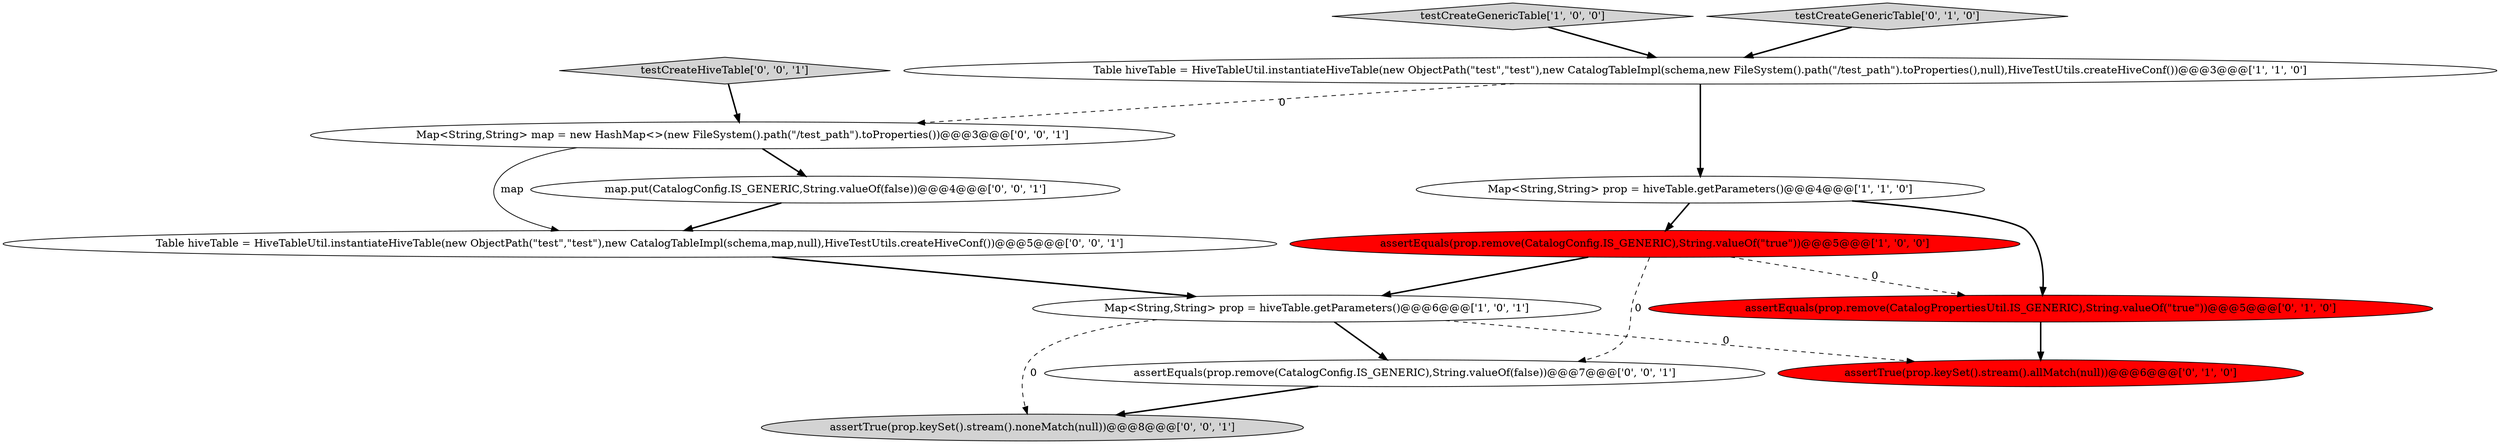 digraph {
4 [style = filled, label = "testCreateGenericTable['1', '0', '0']", fillcolor = lightgray, shape = diamond image = "AAA0AAABBB1BBB"];
5 [style = filled, label = "assertTrue(prop.keySet().stream().allMatch(null))@@@6@@@['0', '1', '0']", fillcolor = red, shape = ellipse image = "AAA1AAABBB2BBB"];
6 [style = filled, label = "testCreateGenericTable['0', '1', '0']", fillcolor = lightgray, shape = diamond image = "AAA0AAABBB2BBB"];
2 [style = filled, label = "Map<String,String> prop = hiveTable.getParameters()@@@6@@@['1', '0', '1']", fillcolor = white, shape = ellipse image = "AAA0AAABBB1BBB"];
7 [style = filled, label = "assertEquals(prop.remove(CatalogPropertiesUtil.IS_GENERIC),String.valueOf(\"true\"))@@@5@@@['0', '1', '0']", fillcolor = red, shape = ellipse image = "AAA1AAABBB2BBB"];
9 [style = filled, label = "testCreateHiveTable['0', '0', '1']", fillcolor = lightgray, shape = diamond image = "AAA0AAABBB3BBB"];
11 [style = filled, label = "map.put(CatalogConfig.IS_GENERIC,String.valueOf(false))@@@4@@@['0', '0', '1']", fillcolor = white, shape = ellipse image = "AAA0AAABBB3BBB"];
8 [style = filled, label = "Table hiveTable = HiveTableUtil.instantiateHiveTable(new ObjectPath(\"test\",\"test\"),new CatalogTableImpl(schema,map,null),HiveTestUtils.createHiveConf())@@@5@@@['0', '0', '1']", fillcolor = white, shape = ellipse image = "AAA0AAABBB3BBB"];
3 [style = filled, label = "Table hiveTable = HiveTableUtil.instantiateHiveTable(new ObjectPath(\"test\",\"test\"),new CatalogTableImpl(schema,new FileSystem().path(\"/test_path\").toProperties(),null),HiveTestUtils.createHiveConf())@@@3@@@['1', '1', '0']", fillcolor = white, shape = ellipse image = "AAA0AAABBB1BBB"];
13 [style = filled, label = "assertEquals(prop.remove(CatalogConfig.IS_GENERIC),String.valueOf(false))@@@7@@@['0', '0', '1']", fillcolor = white, shape = ellipse image = "AAA0AAABBB3BBB"];
1 [style = filled, label = "Map<String,String> prop = hiveTable.getParameters()@@@4@@@['1', '1', '0']", fillcolor = white, shape = ellipse image = "AAA0AAABBB1BBB"];
0 [style = filled, label = "assertEquals(prop.remove(CatalogConfig.IS_GENERIC),String.valueOf(\"true\"))@@@5@@@['1', '0', '0']", fillcolor = red, shape = ellipse image = "AAA1AAABBB1BBB"];
12 [style = filled, label = "Map<String,String> map = new HashMap<>(new FileSystem().path(\"/test_path\").toProperties())@@@3@@@['0', '0', '1']", fillcolor = white, shape = ellipse image = "AAA0AAABBB3BBB"];
10 [style = filled, label = "assertTrue(prop.keySet().stream().noneMatch(null))@@@8@@@['0', '0', '1']", fillcolor = lightgray, shape = ellipse image = "AAA0AAABBB3BBB"];
13->10 [style = bold, label=""];
6->3 [style = bold, label=""];
4->3 [style = bold, label=""];
11->8 [style = bold, label=""];
12->8 [style = solid, label="map"];
7->5 [style = bold, label=""];
2->5 [style = dashed, label="0"];
9->12 [style = bold, label=""];
1->0 [style = bold, label=""];
3->12 [style = dashed, label="0"];
3->1 [style = bold, label=""];
8->2 [style = bold, label=""];
0->7 [style = dashed, label="0"];
1->7 [style = bold, label=""];
0->13 [style = dashed, label="0"];
2->10 [style = dashed, label="0"];
0->2 [style = bold, label=""];
2->13 [style = bold, label=""];
12->11 [style = bold, label=""];
}
